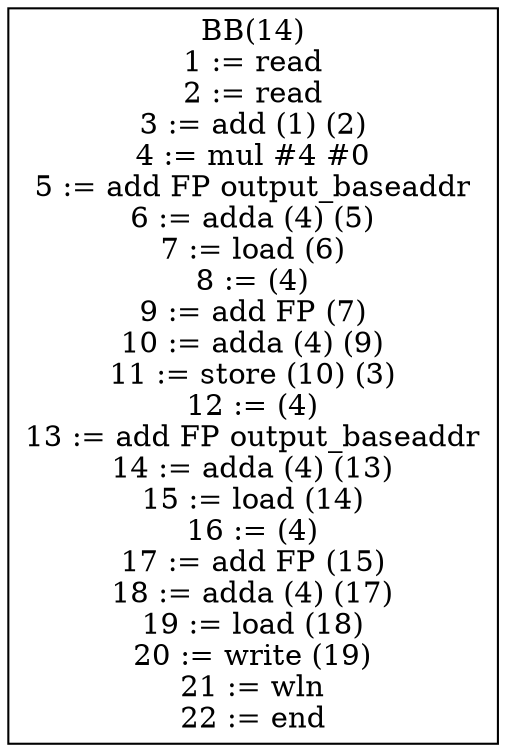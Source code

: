 digraph G {
bb14[shape = box, label = "BB(14)\n" + "1 := read\n" + "2 := read\n" + "3 := add (1) (2)\n" + "4 := mul #4 #0\n" + "5 := add FP output_baseaddr\n" + "6 := adda (4) (5)\n" + "7 := load (6)\n" + "8 := (4)\n" + "9 := add FP (7)\n" + "10 := adda (4) (9)\n" + "11 := store (10) (3)\n" + "12 := (4)\n" + "13 := add FP output_baseaddr\n" + "14 := adda (4) (13)\n" + "15 := load (14)\n" + "16 := (4)\n" + "17 := add FP (15)\n" + "18 := adda (4) (17)\n" + "19 := load (18)\n" + "20 := write (19)\n" + "21 := wln\n" + "22 := end\n"];
}

